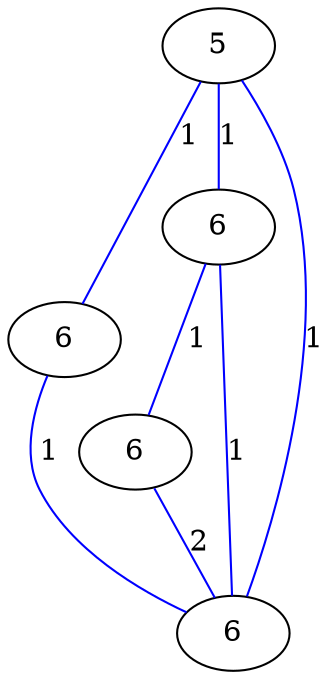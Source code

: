 graph G {
	0 [label="5"];
	1 [label="6"];
	2 [label="6"];
	3 [label="6"];
	4 [label="6"];
	0 -- 1 [label="1", color=blue];
	0 -- 2 [label="1", color=blue];
	0 -- 4 [label="1", color=blue];
	1 -- 4 [label="1", color=blue];
	2 -- 3 [label="1", color=blue];
	2 -- 4 [label="1", color=blue];
	3 -- 4 [label="2", color=blue];
}